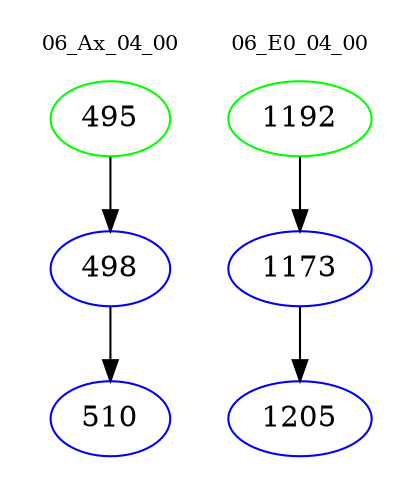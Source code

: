 digraph{
subgraph cluster_0 {
color = white
label = "06_Ax_04_00";
fontsize=10;
T0_495 [label="495", color="green"]
T0_495 -> T0_498 [color="black"]
T0_498 [label="498", color="blue"]
T0_498 -> T0_510 [color="black"]
T0_510 [label="510", color="blue"]
}
subgraph cluster_1 {
color = white
label = "06_E0_04_00";
fontsize=10;
T1_1192 [label="1192", color="green"]
T1_1192 -> T1_1173 [color="black"]
T1_1173 [label="1173", color="blue"]
T1_1173 -> T1_1205 [color="black"]
T1_1205 [label="1205", color="blue"]
}
}
